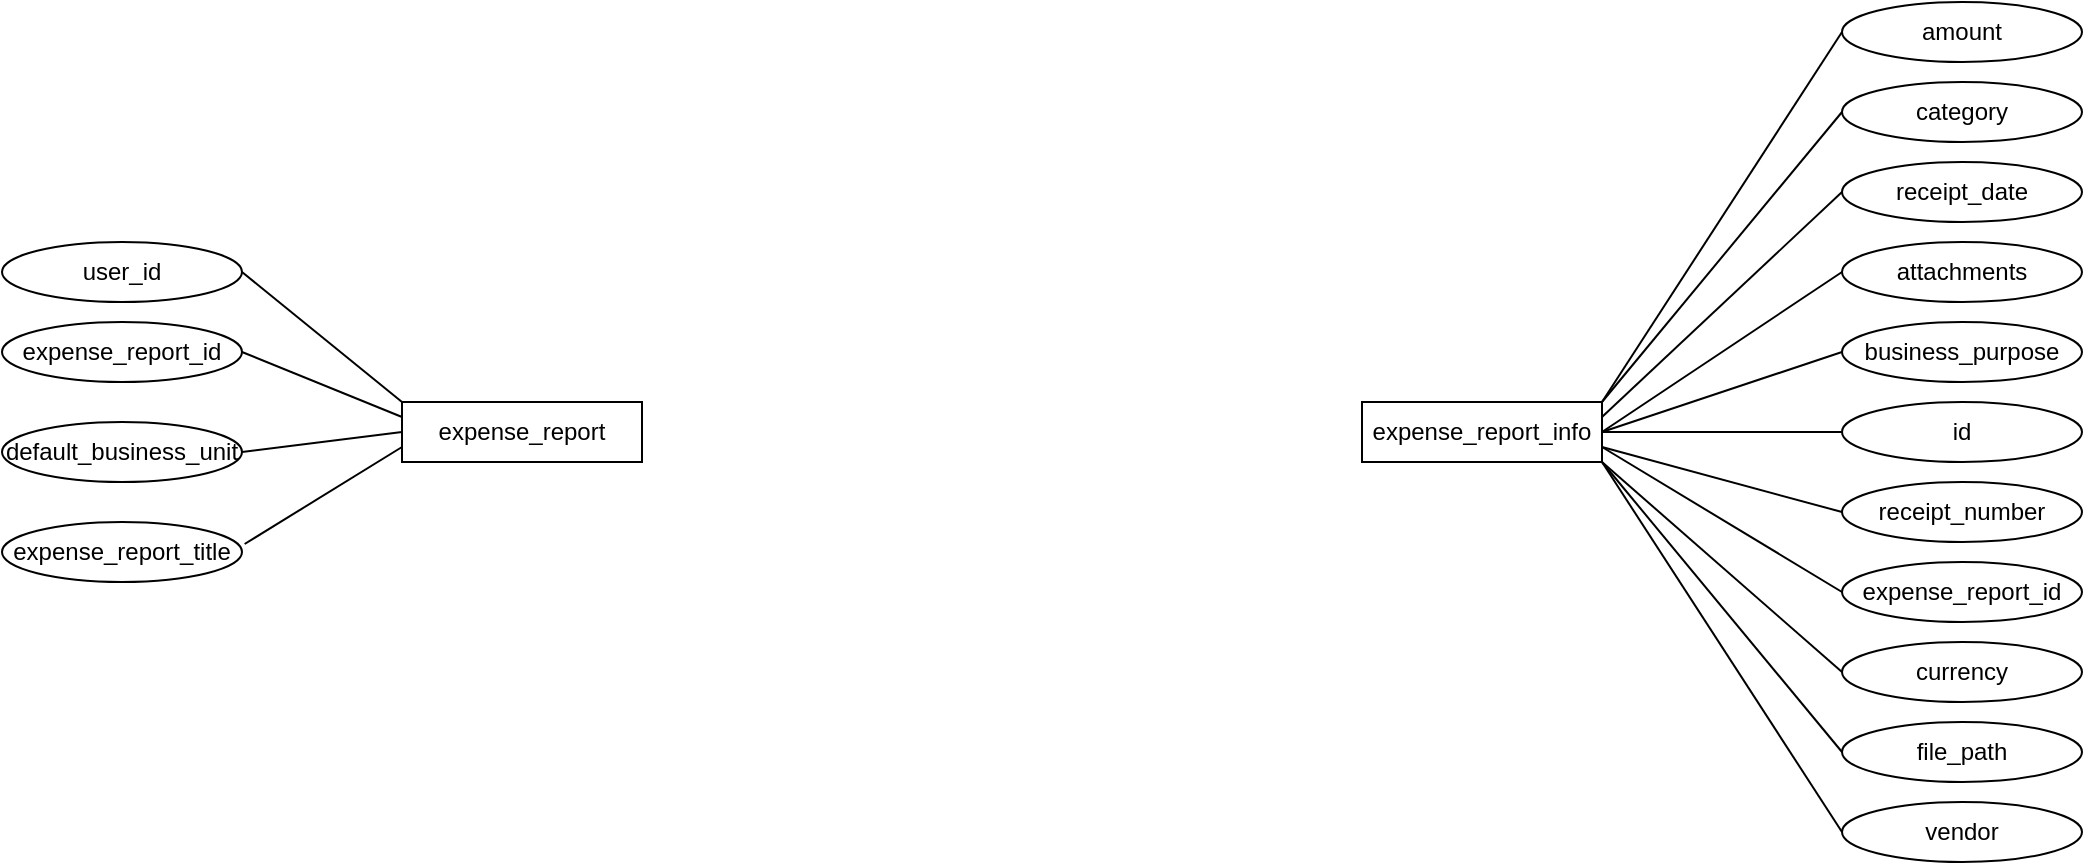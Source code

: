 <mxfile version="13.6.2" type="github" pages="2">
  <diagram name="Page-1" id="9f46799a-70d6-7492-0946-bef42562c5a5">
    <mxGraphModel dx="1350" dy="767" grid="1" gridSize="10" guides="1" tooltips="1" connect="1" arrows="1" fold="1" page="1" pageScale="1" pageWidth="1100" pageHeight="850" background="#ffffff" math="0" shadow="0">
      <root>
        <mxCell id="0" />
        <mxCell id="1" parent="0" />
        <mxCell id="Pz5uD54sgJ8zFwolIMYW-2" value="expense_report" style="rounded=0;whiteSpace=wrap;html=1;" parent="1" vertex="1">
          <mxGeometry x="200" y="410" width="120" height="30" as="geometry" />
        </mxCell>
        <mxCell id="Pz5uD54sgJ8zFwolIMYW-3" value="expense_report_info" style="rounded=0;whiteSpace=wrap;html=1;" parent="1" vertex="1">
          <mxGeometry x="680" y="410" width="120" height="30" as="geometry" />
        </mxCell>
        <mxCell id="Pz5uD54sgJ8zFwolIMYW-4" value="expense_report_id" style="ellipse;whiteSpace=wrap;html=1;" parent="1" vertex="1">
          <mxGeometry y="370" width="120" height="30" as="geometry" />
        </mxCell>
        <mxCell id="Pz5uD54sgJ8zFwolIMYW-5" value="default_business_unit" style="ellipse;whiteSpace=wrap;html=1;" parent="1" vertex="1">
          <mxGeometry y="420" width="120" height="30" as="geometry" />
        </mxCell>
        <mxCell id="Pz5uD54sgJ8zFwolIMYW-6" value="expense_report_title" style="ellipse;whiteSpace=wrap;html=1;" parent="1" vertex="1">
          <mxGeometry y="470" width="120" height="30" as="geometry" />
        </mxCell>
        <mxCell id="Pz5uD54sgJ8zFwolIMYW-7" value="user_id" style="ellipse;whiteSpace=wrap;html=1;" parent="1" vertex="1">
          <mxGeometry y="330" width="120" height="30" as="geometry" />
        </mxCell>
        <mxCell id="Pz5uD54sgJ8zFwolIMYW-8" value="" style="endArrow=none;html=1;exitX=1;exitY=0.5;exitDx=0;exitDy=0;entryX=0;entryY=0;entryDx=0;entryDy=0;" parent="1" source="Pz5uD54sgJ8zFwolIMYW-7" target="Pz5uD54sgJ8zFwolIMYW-2" edge="1">
          <mxGeometry width="50" height="50" relative="1" as="geometry">
            <mxPoint x="420" y="450" as="sourcePoint" />
            <mxPoint x="470" y="400" as="targetPoint" />
          </mxGeometry>
        </mxCell>
        <mxCell id="Pz5uD54sgJ8zFwolIMYW-9" value="" style="endArrow=none;html=1;exitX=1;exitY=0.5;exitDx=0;exitDy=0;entryX=0;entryY=0.25;entryDx=0;entryDy=0;" parent="1" source="Pz5uD54sgJ8zFwolIMYW-4" target="Pz5uD54sgJ8zFwolIMYW-2" edge="1">
          <mxGeometry width="50" height="50" relative="1" as="geometry">
            <mxPoint x="420" y="450" as="sourcePoint" />
            <mxPoint x="470" y="400" as="targetPoint" />
          </mxGeometry>
        </mxCell>
        <mxCell id="Pz5uD54sgJ8zFwolIMYW-10" value="" style="endArrow=none;html=1;exitX=1;exitY=0.5;exitDx=0;exitDy=0;entryX=0;entryY=0.5;entryDx=0;entryDy=0;" parent="1" source="Pz5uD54sgJ8zFwolIMYW-5" target="Pz5uD54sgJ8zFwolIMYW-2" edge="1">
          <mxGeometry width="50" height="50" relative="1" as="geometry">
            <mxPoint x="420" y="450" as="sourcePoint" />
            <mxPoint x="470" y="400" as="targetPoint" />
          </mxGeometry>
        </mxCell>
        <mxCell id="Pz5uD54sgJ8zFwolIMYW-11" value="" style="endArrow=none;html=1;exitX=1.011;exitY=0.367;exitDx=0;exitDy=0;exitPerimeter=0;entryX=0;entryY=0.75;entryDx=0;entryDy=0;" parent="1" source="Pz5uD54sgJ8zFwolIMYW-6" target="Pz5uD54sgJ8zFwolIMYW-2" edge="1">
          <mxGeometry width="50" height="50" relative="1" as="geometry">
            <mxPoint x="420" y="450" as="sourcePoint" />
            <mxPoint x="470" y="400" as="targetPoint" />
          </mxGeometry>
        </mxCell>
        <mxCell id="R_qh4plyOd-E84ih__JZ-1" value="id" style="ellipse;whiteSpace=wrap;html=1;" vertex="1" parent="1">
          <mxGeometry x="920" y="410" width="120" height="30" as="geometry" />
        </mxCell>
        <mxCell id="R_qh4plyOd-E84ih__JZ-2" value="receipt_date" style="ellipse;whiteSpace=wrap;html=1;" vertex="1" parent="1">
          <mxGeometry x="920" y="290" width="120" height="30" as="geometry" />
        </mxCell>
        <mxCell id="R_qh4plyOd-E84ih__JZ-3" value="business_purpose" style="ellipse;whiteSpace=wrap;html=1;" vertex="1" parent="1">
          <mxGeometry x="920" y="370" width="120" height="30" as="geometry" />
        </mxCell>
        <mxCell id="R_qh4plyOd-E84ih__JZ-5" value="amount" style="ellipse;whiteSpace=wrap;html=1;" vertex="1" parent="1">
          <mxGeometry x="920" y="210" width="120" height="30" as="geometry" />
        </mxCell>
        <mxCell id="R_qh4plyOd-E84ih__JZ-7" value="category" style="ellipse;whiteSpace=wrap;html=1;" vertex="1" parent="1">
          <mxGeometry x="920" y="250" width="120" height="30" as="geometry" />
        </mxCell>
        <mxCell id="R_qh4plyOd-E84ih__JZ-8" value="vendor" style="ellipse;whiteSpace=wrap;html=1;" vertex="1" parent="1">
          <mxGeometry x="920" y="610" width="120" height="30" as="geometry" />
        </mxCell>
        <mxCell id="R_qh4plyOd-E84ih__JZ-9" value="attachments" style="ellipse;whiteSpace=wrap;html=1;" vertex="1" parent="1">
          <mxGeometry x="920" y="330" width="120" height="30" as="geometry" />
        </mxCell>
        <mxCell id="R_qh4plyOd-E84ih__JZ-10" value="receipt_number" style="ellipse;whiteSpace=wrap;html=1;" vertex="1" parent="1">
          <mxGeometry x="920" y="450" width="120" height="30" as="geometry" />
        </mxCell>
        <mxCell id="R_qh4plyOd-E84ih__JZ-11" value="currency" style="ellipse;whiteSpace=wrap;html=1;" vertex="1" parent="1">
          <mxGeometry x="920" y="530" width="120" height="30" as="geometry" />
        </mxCell>
        <mxCell id="R_qh4plyOd-E84ih__JZ-12" value="file_path" style="ellipse;whiteSpace=wrap;html=1;" vertex="1" parent="1">
          <mxGeometry x="920" y="570" width="120" height="30" as="geometry" />
        </mxCell>
        <mxCell id="R_qh4plyOd-E84ih__JZ-13" value="expense_report_id" style="ellipse;whiteSpace=wrap;html=1;" vertex="1" parent="1">
          <mxGeometry x="920" y="490" width="120" height="30" as="geometry" />
        </mxCell>
        <mxCell id="R_qh4plyOd-E84ih__JZ-16" value="" style="endArrow=none;html=1;entryX=0;entryY=0.5;entryDx=0;entryDy=0;exitX=1;exitY=0.25;exitDx=0;exitDy=0;" edge="1" parent="1" source="Pz5uD54sgJ8zFwolIMYW-3" target="R_qh4plyOd-E84ih__JZ-2">
          <mxGeometry width="50" height="50" relative="1" as="geometry">
            <mxPoint x="660" y="420" as="sourcePoint" />
            <mxPoint x="710" y="370" as="targetPoint" />
          </mxGeometry>
        </mxCell>
        <mxCell id="R_qh4plyOd-E84ih__JZ-17" value="" style="endArrow=none;html=1;entryX=0;entryY=0.5;entryDx=0;entryDy=0;exitX=1;exitY=0;exitDx=0;exitDy=0;" edge="1" parent="1" source="Pz5uD54sgJ8zFwolIMYW-3" target="R_qh4plyOd-E84ih__JZ-7">
          <mxGeometry width="50" height="50" relative="1" as="geometry">
            <mxPoint x="660" y="420" as="sourcePoint" />
            <mxPoint x="710" y="370" as="targetPoint" />
          </mxGeometry>
        </mxCell>
        <mxCell id="R_qh4plyOd-E84ih__JZ-18" value="" style="endArrow=none;html=1;entryX=0;entryY=0.5;entryDx=0;entryDy=0;" edge="1" parent="1" target="R_qh4plyOd-E84ih__JZ-5">
          <mxGeometry width="50" height="50" relative="1" as="geometry">
            <mxPoint x="800" y="410" as="sourcePoint" />
            <mxPoint x="910" y="230" as="targetPoint" />
            <Array as="points" />
          </mxGeometry>
        </mxCell>
        <mxCell id="R_qh4plyOd-E84ih__JZ-19" value="" style="endArrow=none;html=1;entryX=0;entryY=0.5;entryDx=0;entryDy=0;exitX=1;exitY=0.5;exitDx=0;exitDy=0;" edge="1" parent="1" source="Pz5uD54sgJ8zFwolIMYW-3" target="R_qh4plyOd-E84ih__JZ-9">
          <mxGeometry width="50" height="50" relative="1" as="geometry">
            <mxPoint x="660" y="420" as="sourcePoint" />
            <mxPoint x="710" y="370" as="targetPoint" />
          </mxGeometry>
        </mxCell>
        <mxCell id="R_qh4plyOd-E84ih__JZ-20" value="" style="endArrow=none;html=1;entryX=0;entryY=0.5;entryDx=0;entryDy=0;exitX=1;exitY=0.5;exitDx=0;exitDy=0;" edge="1" parent="1" source="Pz5uD54sgJ8zFwolIMYW-3" target="R_qh4plyOd-E84ih__JZ-3">
          <mxGeometry width="50" height="50" relative="1" as="geometry">
            <mxPoint x="660" y="420" as="sourcePoint" />
            <mxPoint x="710" y="370" as="targetPoint" />
          </mxGeometry>
        </mxCell>
        <mxCell id="R_qh4plyOd-E84ih__JZ-21" value="" style="endArrow=none;html=1;entryX=0;entryY=0.5;entryDx=0;entryDy=0;exitX=1;exitY=0.5;exitDx=0;exitDy=0;" edge="1" parent="1" source="Pz5uD54sgJ8zFwolIMYW-3" target="R_qh4plyOd-E84ih__JZ-1">
          <mxGeometry width="50" height="50" relative="1" as="geometry">
            <mxPoint x="660" y="420" as="sourcePoint" />
            <mxPoint x="710" y="370" as="targetPoint" />
          </mxGeometry>
        </mxCell>
        <mxCell id="R_qh4plyOd-E84ih__JZ-22" value="" style="endArrow=none;html=1;entryX=0;entryY=0.5;entryDx=0;entryDy=0;exitX=1;exitY=0.75;exitDx=0;exitDy=0;" edge="1" parent="1" source="Pz5uD54sgJ8zFwolIMYW-3" target="R_qh4plyOd-E84ih__JZ-10">
          <mxGeometry width="50" height="50" relative="1" as="geometry">
            <mxPoint x="660" y="420" as="sourcePoint" />
            <mxPoint x="710" y="370" as="targetPoint" />
          </mxGeometry>
        </mxCell>
        <mxCell id="R_qh4plyOd-E84ih__JZ-23" value="" style="endArrow=none;html=1;entryX=0;entryY=0.5;entryDx=0;entryDy=0;exitX=1;exitY=0.75;exitDx=0;exitDy=0;" edge="1" parent="1" source="Pz5uD54sgJ8zFwolIMYW-3" target="R_qh4plyOd-E84ih__JZ-13">
          <mxGeometry width="50" height="50" relative="1" as="geometry">
            <mxPoint x="660" y="420" as="sourcePoint" />
            <mxPoint x="710" y="370" as="targetPoint" />
          </mxGeometry>
        </mxCell>
        <mxCell id="R_qh4plyOd-E84ih__JZ-24" value="" style="endArrow=none;html=1;entryX=0;entryY=0.5;entryDx=0;entryDy=0;exitX=1;exitY=1;exitDx=0;exitDy=0;" edge="1" parent="1" source="Pz5uD54sgJ8zFwolIMYW-3" target="R_qh4plyOd-E84ih__JZ-11">
          <mxGeometry width="50" height="50" relative="1" as="geometry">
            <mxPoint x="660" y="420" as="sourcePoint" />
            <mxPoint x="710" y="370" as="targetPoint" />
          </mxGeometry>
        </mxCell>
        <mxCell id="R_qh4plyOd-E84ih__JZ-25" value="" style="endArrow=none;html=1;entryX=0;entryY=0.5;entryDx=0;entryDy=0;exitX=1;exitY=1;exitDx=0;exitDy=0;" edge="1" parent="1" source="Pz5uD54sgJ8zFwolIMYW-3" target="R_qh4plyOd-E84ih__JZ-12">
          <mxGeometry width="50" height="50" relative="1" as="geometry">
            <mxPoint x="660" y="420" as="sourcePoint" />
            <mxPoint x="710" y="370" as="targetPoint" />
          </mxGeometry>
        </mxCell>
        <mxCell id="R_qh4plyOd-E84ih__JZ-26" value="" style="endArrow=none;html=1;entryX=0;entryY=0.5;entryDx=0;entryDy=0;" edge="1" parent="1" target="R_qh4plyOd-E84ih__JZ-8">
          <mxGeometry width="50" height="50" relative="1" as="geometry">
            <mxPoint x="800" y="440" as="sourcePoint" />
            <mxPoint x="710" y="370" as="targetPoint" />
          </mxGeometry>
        </mxCell>
      </root>
    </mxGraphModel>
  </diagram>
  <diagram id="1mUVMJp82mPoYoTg56Co" name="Page-2">
    
    <mxGraphModel dx="1350" dy="767" grid="1" gridSize="10" guides="1" tooltips="1" connect="1" arrows="1" fold="1" page="1" pageScale="1" pageWidth="850" pageHeight="1100" math="0" shadow="0">
      
      <root>
        
        <mxCell id="skq63WqZFMRU0TyStAmw-0" />
        
        <mxCell id="skq63WqZFMRU0TyStAmw-1" parent="skq63WqZFMRU0TyStAmw-0" />
        
      </root>
      
    </mxGraphModel>
    
  </diagram>
</mxfile>
